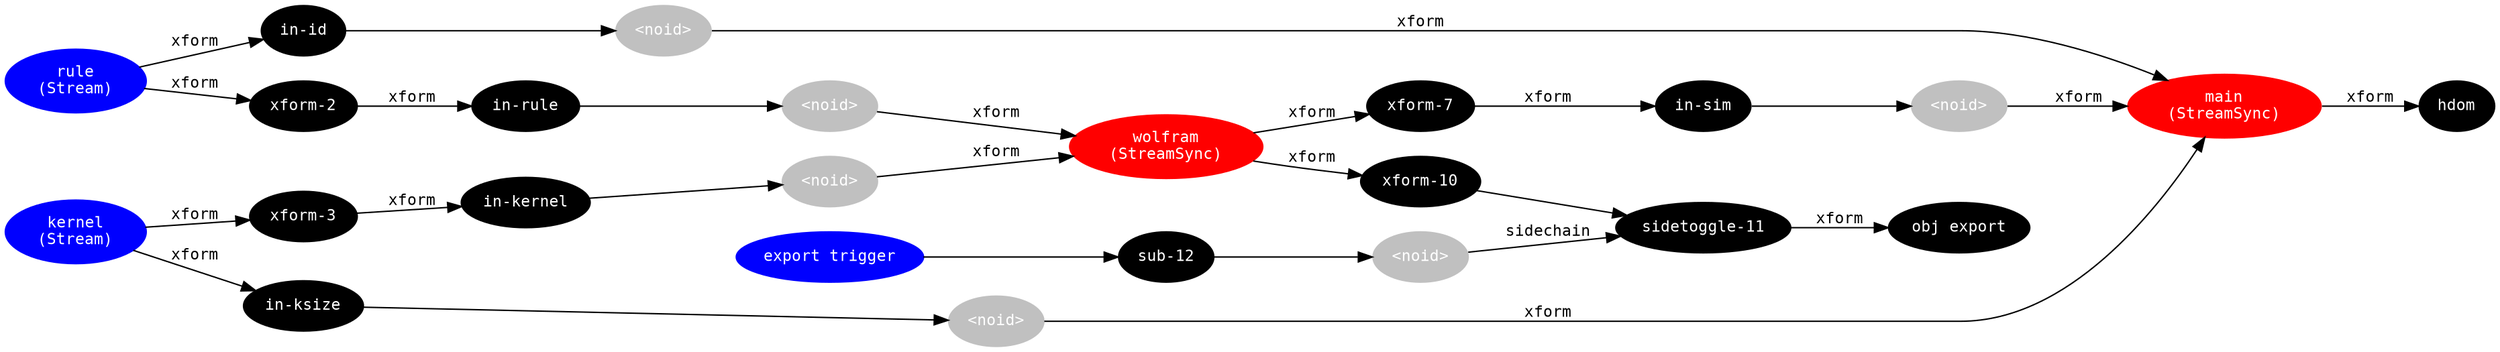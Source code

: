 digraph g {
rankdir=LR;
node[fontname=Inconsolata,fontsize=11,style=filled,fontcolor=white];
edge[fontname=Inconsolata,fontsize=11];
s0[label="rule\n(Stream)", color="blue"];
s1[label="xform-2", color="black"];
s2[label="in-rule", color="black"];
s3[label="<noid>", color="gray"];
s4[label="wolfram\n(StreamSync)", color="red"];
s5[label="xform-7", color="black"];
s6[label="in-sim", color="black"];
s7[label="<noid>", color="gray"];
s8[label="main\n(StreamSync)", color="red"];
s9[label="hdom", color="black"];
s10[label="xform-10", color="black"];
s11[label="sidetoggle-11", color="black"];
s12[label="obj export", color="black"];
s13[label="in-id", color="black"];
s14[label="<noid>", color="gray"];
s15[label="kernel\n(Stream)", color="blue"];
s16[label="xform-3", color="black"];
s17[label="in-kernel", color="black"];
s18[label="<noid>", color="gray"];
s19[label="in-ksize", color="black"];
s20[label="<noid>", color="gray"];
s21[label="export trigger", color="blue"];
s22[label="sub-12", color="black"];
s23[label="<noid>", color="gray"];
s23 -> s11[label="sidechain"];
s8 -> s9[label="xform"];
s7 -> s8[label="xform"];
s6 -> s7;
s5 -> s6[label="xform"];
s11 -> s12[label="xform"];
s10 -> s11;
s4 -> s5[label="xform"];
s4 -> s10[label="xform"];
s3 -> s4[label="xform"];
s2 -> s3;
s1 -> s2[label="xform"];
s14 -> s8[label="xform"];
s13 -> s14;
s0 -> s1[label="xform"];
s0 -> s13[label="xform"];
s18 -> s4[label="xform"];
s17 -> s18;
s16 -> s17[label="xform"];
s20 -> s8[label="xform"];
s19 -> s20;
s15 -> s16[label="xform"];
s15 -> s19[label="xform"];
s22 -> s23;
s21 -> s22;
}